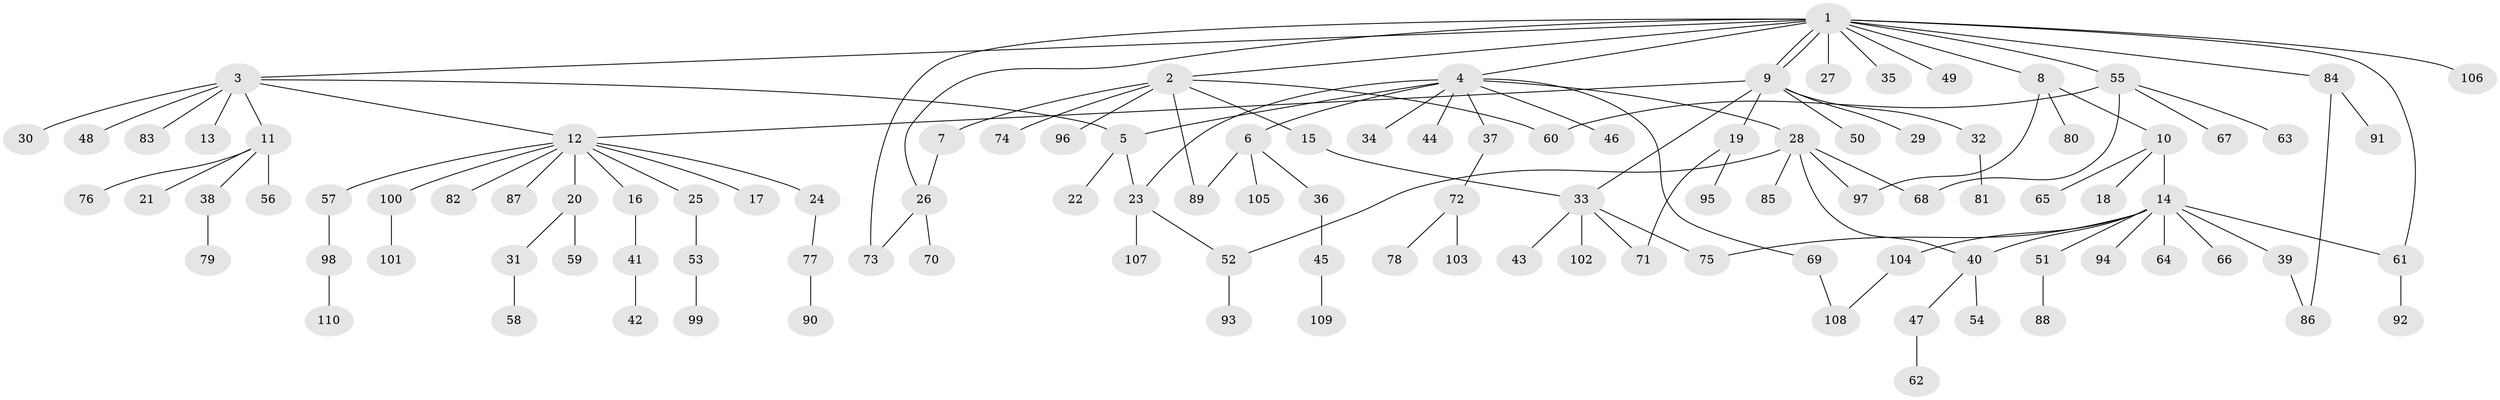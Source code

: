 // Generated by graph-tools (version 1.1) at 2025/11/02/27/25 16:11:15]
// undirected, 110 vertices, 127 edges
graph export_dot {
graph [start="1"]
  node [color=gray90,style=filled];
  1;
  2;
  3;
  4;
  5;
  6;
  7;
  8;
  9;
  10;
  11;
  12;
  13;
  14;
  15;
  16;
  17;
  18;
  19;
  20;
  21;
  22;
  23;
  24;
  25;
  26;
  27;
  28;
  29;
  30;
  31;
  32;
  33;
  34;
  35;
  36;
  37;
  38;
  39;
  40;
  41;
  42;
  43;
  44;
  45;
  46;
  47;
  48;
  49;
  50;
  51;
  52;
  53;
  54;
  55;
  56;
  57;
  58;
  59;
  60;
  61;
  62;
  63;
  64;
  65;
  66;
  67;
  68;
  69;
  70;
  71;
  72;
  73;
  74;
  75;
  76;
  77;
  78;
  79;
  80;
  81;
  82;
  83;
  84;
  85;
  86;
  87;
  88;
  89;
  90;
  91;
  92;
  93;
  94;
  95;
  96;
  97;
  98;
  99;
  100;
  101;
  102;
  103;
  104;
  105;
  106;
  107;
  108;
  109;
  110;
  1 -- 2;
  1 -- 3;
  1 -- 4;
  1 -- 8;
  1 -- 9;
  1 -- 9;
  1 -- 26;
  1 -- 27;
  1 -- 35;
  1 -- 49;
  1 -- 55;
  1 -- 61;
  1 -- 73;
  1 -- 84;
  1 -- 106;
  2 -- 7;
  2 -- 15;
  2 -- 60;
  2 -- 74;
  2 -- 89;
  2 -- 96;
  3 -- 5;
  3 -- 11;
  3 -- 12;
  3 -- 13;
  3 -- 30;
  3 -- 48;
  3 -- 83;
  4 -- 5;
  4 -- 6;
  4 -- 23;
  4 -- 28;
  4 -- 34;
  4 -- 37;
  4 -- 44;
  4 -- 46;
  4 -- 69;
  5 -- 22;
  5 -- 23;
  6 -- 36;
  6 -- 89;
  6 -- 105;
  7 -- 26;
  8 -- 10;
  8 -- 80;
  8 -- 97;
  9 -- 12;
  9 -- 19;
  9 -- 29;
  9 -- 32;
  9 -- 33;
  9 -- 50;
  10 -- 14;
  10 -- 18;
  10 -- 65;
  11 -- 21;
  11 -- 38;
  11 -- 56;
  11 -- 76;
  12 -- 16;
  12 -- 17;
  12 -- 20;
  12 -- 24;
  12 -- 25;
  12 -- 57;
  12 -- 82;
  12 -- 87;
  12 -- 100;
  14 -- 39;
  14 -- 40;
  14 -- 51;
  14 -- 61;
  14 -- 64;
  14 -- 66;
  14 -- 75;
  14 -- 94;
  14 -- 104;
  15 -- 33;
  16 -- 41;
  19 -- 71;
  19 -- 95;
  20 -- 31;
  20 -- 59;
  23 -- 52;
  23 -- 107;
  24 -- 77;
  25 -- 53;
  26 -- 70;
  26 -- 73;
  28 -- 40;
  28 -- 52;
  28 -- 68;
  28 -- 85;
  28 -- 97;
  31 -- 58;
  32 -- 81;
  33 -- 43;
  33 -- 71;
  33 -- 75;
  33 -- 102;
  36 -- 45;
  37 -- 72;
  38 -- 79;
  39 -- 86;
  40 -- 47;
  40 -- 54;
  41 -- 42;
  45 -- 109;
  47 -- 62;
  51 -- 88;
  52 -- 93;
  53 -- 99;
  55 -- 60;
  55 -- 63;
  55 -- 67;
  55 -- 68;
  57 -- 98;
  61 -- 92;
  69 -- 108;
  72 -- 78;
  72 -- 103;
  77 -- 90;
  84 -- 86;
  84 -- 91;
  98 -- 110;
  100 -- 101;
  104 -- 108;
}
